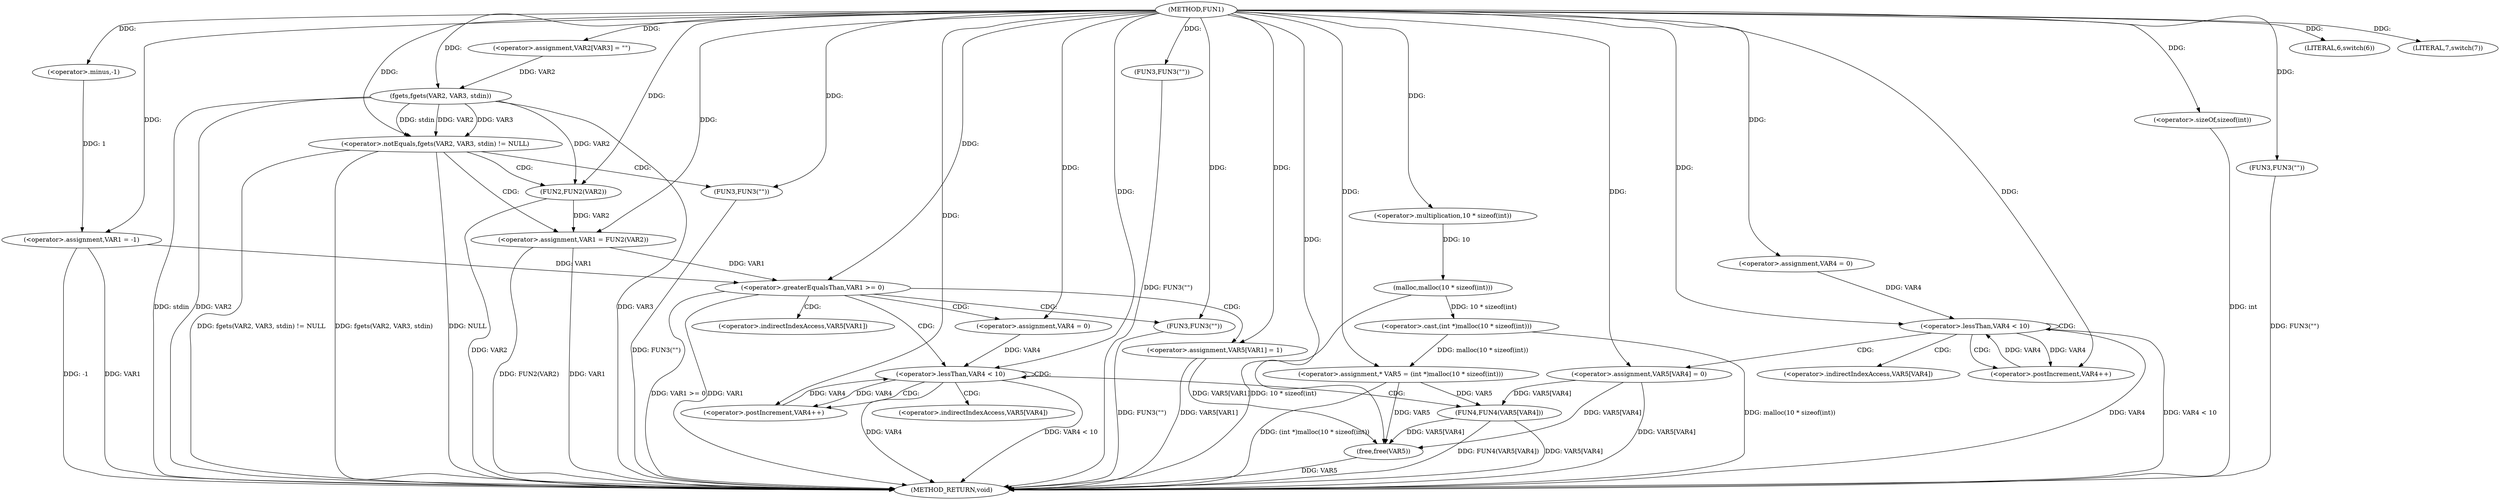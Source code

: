 digraph FUN1 {  
"1000100" [label = "(METHOD,FUN1)" ]
"1000203" [label = "(METHOD_RETURN,void)" ]
"1000103" [label = "(<operator>.assignment,VAR1 = -1)" ]
"1000105" [label = "(<operator>.minus,-1)" ]
"1000108" [label = "(LITERAL,6,switch(6))" ]
"1000113" [label = "(<operator>.assignment,VAR2[VAR3] = \"\")" ]
"1000117" [label = "(<operator>.notEquals,fgets(VAR2, VAR3, stdin) != NULL)" ]
"1000118" [label = "(fgets,fgets(VAR2, VAR3, stdin))" ]
"1000124" [label = "(<operator>.assignment,VAR1 = FUN2(VAR2))" ]
"1000126" [label = "(FUN2,FUN2(VAR2))" ]
"1000130" [label = "(FUN3,FUN3(\"\"))" ]
"1000134" [label = "(FUN3,FUN3(\"\"))" ]
"1000138" [label = "(LITERAL,7,switch(7))" ]
"1000144" [label = "(<operator>.assignment,* VAR5 = (int *)malloc(10 * sizeof(int)))" ]
"1000146" [label = "(<operator>.cast,(int *)malloc(10 * sizeof(int)))" ]
"1000148" [label = "(malloc,malloc(10 * sizeof(int)))" ]
"1000149" [label = "(<operator>.multiplication,10 * sizeof(int))" ]
"1000151" [label = "(<operator>.sizeOf,sizeof(int))" ]
"1000154" [label = "(<operator>.assignment,VAR4 = 0)" ]
"1000157" [label = "(<operator>.lessThan,VAR4 < 10)" ]
"1000160" [label = "(<operator>.postIncrement,VAR4++)" ]
"1000163" [label = "(<operator>.assignment,VAR5[VAR4] = 0)" ]
"1000169" [label = "(<operator>.greaterEqualsThan,VAR1 >= 0)" ]
"1000173" [label = "(<operator>.assignment,VAR5[VAR1] = 1)" ]
"1000179" [label = "(<operator>.assignment,VAR4 = 0)" ]
"1000182" [label = "(<operator>.lessThan,VAR4 < 10)" ]
"1000185" [label = "(<operator>.postIncrement,VAR4++)" ]
"1000188" [label = "(FUN4,FUN4(VAR5[VAR4]))" ]
"1000194" [label = "(FUN3,FUN3(\"\"))" ]
"1000196" [label = "(free,free(VAR5))" ]
"1000200" [label = "(FUN3,FUN3(\"\"))" ]
"1000164" [label = "(<operator>.indirectIndexAccess,VAR5[VAR4])" ]
"1000174" [label = "(<operator>.indirectIndexAccess,VAR5[VAR1])" ]
"1000189" [label = "(<operator>.indirectIndexAccess,VAR5[VAR4])" ]
  "1000169" -> "1000203"  [ label = "DDG: VAR1 >= 0"] 
  "1000103" -> "1000203"  [ label = "DDG: -1"] 
  "1000151" -> "1000203"  [ label = "DDG: int"] 
  "1000118" -> "1000203"  [ label = "DDG: stdin"] 
  "1000126" -> "1000203"  [ label = "DDG: VAR2"] 
  "1000117" -> "1000203"  [ label = "DDG: fgets(VAR2, VAR3, stdin)"] 
  "1000196" -> "1000203"  [ label = "DDG: VAR5"] 
  "1000117" -> "1000203"  [ label = "DDG: NULL"] 
  "1000169" -> "1000203"  [ label = "DDG: VAR1"] 
  "1000118" -> "1000203"  [ label = "DDG: VAR2"] 
  "1000182" -> "1000203"  [ label = "DDG: VAR4"] 
  "1000173" -> "1000203"  [ label = "DDG: VAR5[VAR1]"] 
  "1000182" -> "1000203"  [ label = "DDG: VAR4 < 10"] 
  "1000188" -> "1000203"  [ label = "DDG: FUN4(VAR5[VAR4])"] 
  "1000117" -> "1000203"  [ label = "DDG: fgets(VAR2, VAR3, stdin) != NULL"] 
  "1000130" -> "1000203"  [ label = "DDG: FUN3(\"\")"] 
  "1000163" -> "1000203"  [ label = "DDG: VAR5[VAR4]"] 
  "1000124" -> "1000203"  [ label = "DDG: FUN2(VAR2)"] 
  "1000124" -> "1000203"  [ label = "DDG: VAR1"] 
  "1000194" -> "1000203"  [ label = "DDG: FUN3(\"\")"] 
  "1000200" -> "1000203"  [ label = "DDG: FUN3(\"\")"] 
  "1000157" -> "1000203"  [ label = "DDG: VAR4 < 10"] 
  "1000103" -> "1000203"  [ label = "DDG: VAR1"] 
  "1000188" -> "1000203"  [ label = "DDG: VAR5[VAR4]"] 
  "1000134" -> "1000203"  [ label = "DDG: FUN3(\"\")"] 
  "1000157" -> "1000203"  [ label = "DDG: VAR4"] 
  "1000148" -> "1000203"  [ label = "DDG: 10 * sizeof(int)"] 
  "1000146" -> "1000203"  [ label = "DDG: malloc(10 * sizeof(int))"] 
  "1000118" -> "1000203"  [ label = "DDG: VAR3"] 
  "1000144" -> "1000203"  [ label = "DDG: (int *)malloc(10 * sizeof(int))"] 
  "1000105" -> "1000103"  [ label = "DDG: 1"] 
  "1000100" -> "1000103"  [ label = "DDG: "] 
  "1000100" -> "1000105"  [ label = "DDG: "] 
  "1000100" -> "1000108"  [ label = "DDG: "] 
  "1000100" -> "1000113"  [ label = "DDG: "] 
  "1000118" -> "1000117"  [ label = "DDG: VAR2"] 
  "1000118" -> "1000117"  [ label = "DDG: VAR3"] 
  "1000118" -> "1000117"  [ label = "DDG: stdin"] 
  "1000113" -> "1000118"  [ label = "DDG: VAR2"] 
  "1000100" -> "1000118"  [ label = "DDG: "] 
  "1000100" -> "1000117"  [ label = "DDG: "] 
  "1000126" -> "1000124"  [ label = "DDG: VAR2"] 
  "1000100" -> "1000124"  [ label = "DDG: "] 
  "1000118" -> "1000126"  [ label = "DDG: VAR2"] 
  "1000100" -> "1000126"  [ label = "DDG: "] 
  "1000100" -> "1000130"  [ label = "DDG: "] 
  "1000100" -> "1000134"  [ label = "DDG: "] 
  "1000100" -> "1000138"  [ label = "DDG: "] 
  "1000146" -> "1000144"  [ label = "DDG: malloc(10 * sizeof(int))"] 
  "1000100" -> "1000144"  [ label = "DDG: "] 
  "1000148" -> "1000146"  [ label = "DDG: 10 * sizeof(int)"] 
  "1000149" -> "1000148"  [ label = "DDG: 10"] 
  "1000100" -> "1000149"  [ label = "DDG: "] 
  "1000100" -> "1000151"  [ label = "DDG: "] 
  "1000100" -> "1000154"  [ label = "DDG: "] 
  "1000154" -> "1000157"  [ label = "DDG: VAR4"] 
  "1000160" -> "1000157"  [ label = "DDG: VAR4"] 
  "1000100" -> "1000157"  [ label = "DDG: "] 
  "1000157" -> "1000160"  [ label = "DDG: VAR4"] 
  "1000100" -> "1000160"  [ label = "DDG: "] 
  "1000100" -> "1000163"  [ label = "DDG: "] 
  "1000124" -> "1000169"  [ label = "DDG: VAR1"] 
  "1000103" -> "1000169"  [ label = "DDG: VAR1"] 
  "1000100" -> "1000169"  [ label = "DDG: "] 
  "1000100" -> "1000173"  [ label = "DDG: "] 
  "1000100" -> "1000179"  [ label = "DDG: "] 
  "1000185" -> "1000182"  [ label = "DDG: VAR4"] 
  "1000179" -> "1000182"  [ label = "DDG: VAR4"] 
  "1000100" -> "1000182"  [ label = "DDG: "] 
  "1000182" -> "1000185"  [ label = "DDG: VAR4"] 
  "1000100" -> "1000185"  [ label = "DDG: "] 
  "1000163" -> "1000188"  [ label = "DDG: VAR5[VAR4]"] 
  "1000144" -> "1000188"  [ label = "DDG: VAR5"] 
  "1000100" -> "1000194"  [ label = "DDG: "] 
  "1000163" -> "1000196"  [ label = "DDG: VAR5[VAR4]"] 
  "1000188" -> "1000196"  [ label = "DDG: VAR5[VAR4]"] 
  "1000144" -> "1000196"  [ label = "DDG: VAR5"] 
  "1000173" -> "1000196"  [ label = "DDG: VAR5[VAR1]"] 
  "1000100" -> "1000196"  [ label = "DDG: "] 
  "1000100" -> "1000200"  [ label = "DDG: "] 
  "1000117" -> "1000126"  [ label = "CDG: "] 
  "1000117" -> "1000124"  [ label = "CDG: "] 
  "1000117" -> "1000130"  [ label = "CDG: "] 
  "1000157" -> "1000164"  [ label = "CDG: "] 
  "1000157" -> "1000157"  [ label = "CDG: "] 
  "1000157" -> "1000163"  [ label = "CDG: "] 
  "1000157" -> "1000160"  [ label = "CDG: "] 
  "1000169" -> "1000174"  [ label = "CDG: "] 
  "1000169" -> "1000182"  [ label = "CDG: "] 
  "1000169" -> "1000173"  [ label = "CDG: "] 
  "1000169" -> "1000179"  [ label = "CDG: "] 
  "1000169" -> "1000194"  [ label = "CDG: "] 
  "1000182" -> "1000182"  [ label = "CDG: "] 
  "1000182" -> "1000189"  [ label = "CDG: "] 
  "1000182" -> "1000188"  [ label = "CDG: "] 
  "1000182" -> "1000185"  [ label = "CDG: "] 
}

